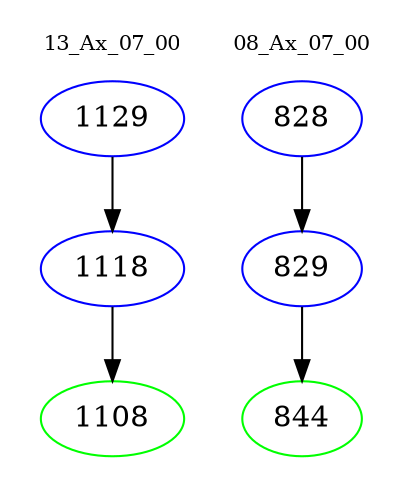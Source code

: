 digraph{
subgraph cluster_0 {
color = white
label = "13_Ax_07_00";
fontsize=10;
T0_1129 [label="1129", color="blue"]
T0_1129 -> T0_1118 [color="black"]
T0_1118 [label="1118", color="blue"]
T0_1118 -> T0_1108 [color="black"]
T0_1108 [label="1108", color="green"]
}
subgraph cluster_1 {
color = white
label = "08_Ax_07_00";
fontsize=10;
T1_828 [label="828", color="blue"]
T1_828 -> T1_829 [color="black"]
T1_829 [label="829", color="blue"]
T1_829 -> T1_844 [color="black"]
T1_844 [label="844", color="green"]
}
}

